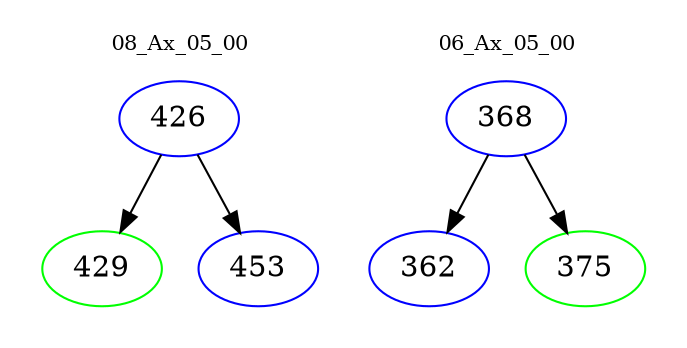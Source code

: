 digraph{
subgraph cluster_0 {
color = white
label = "08_Ax_05_00";
fontsize=10;
T0_426 [label="426", color="blue"]
T0_426 -> T0_429 [color="black"]
T0_429 [label="429", color="green"]
T0_426 -> T0_453 [color="black"]
T0_453 [label="453", color="blue"]
}
subgraph cluster_1 {
color = white
label = "06_Ax_05_00";
fontsize=10;
T1_368 [label="368", color="blue"]
T1_368 -> T1_362 [color="black"]
T1_362 [label="362", color="blue"]
T1_368 -> T1_375 [color="black"]
T1_375 [label="375", color="green"]
}
}
